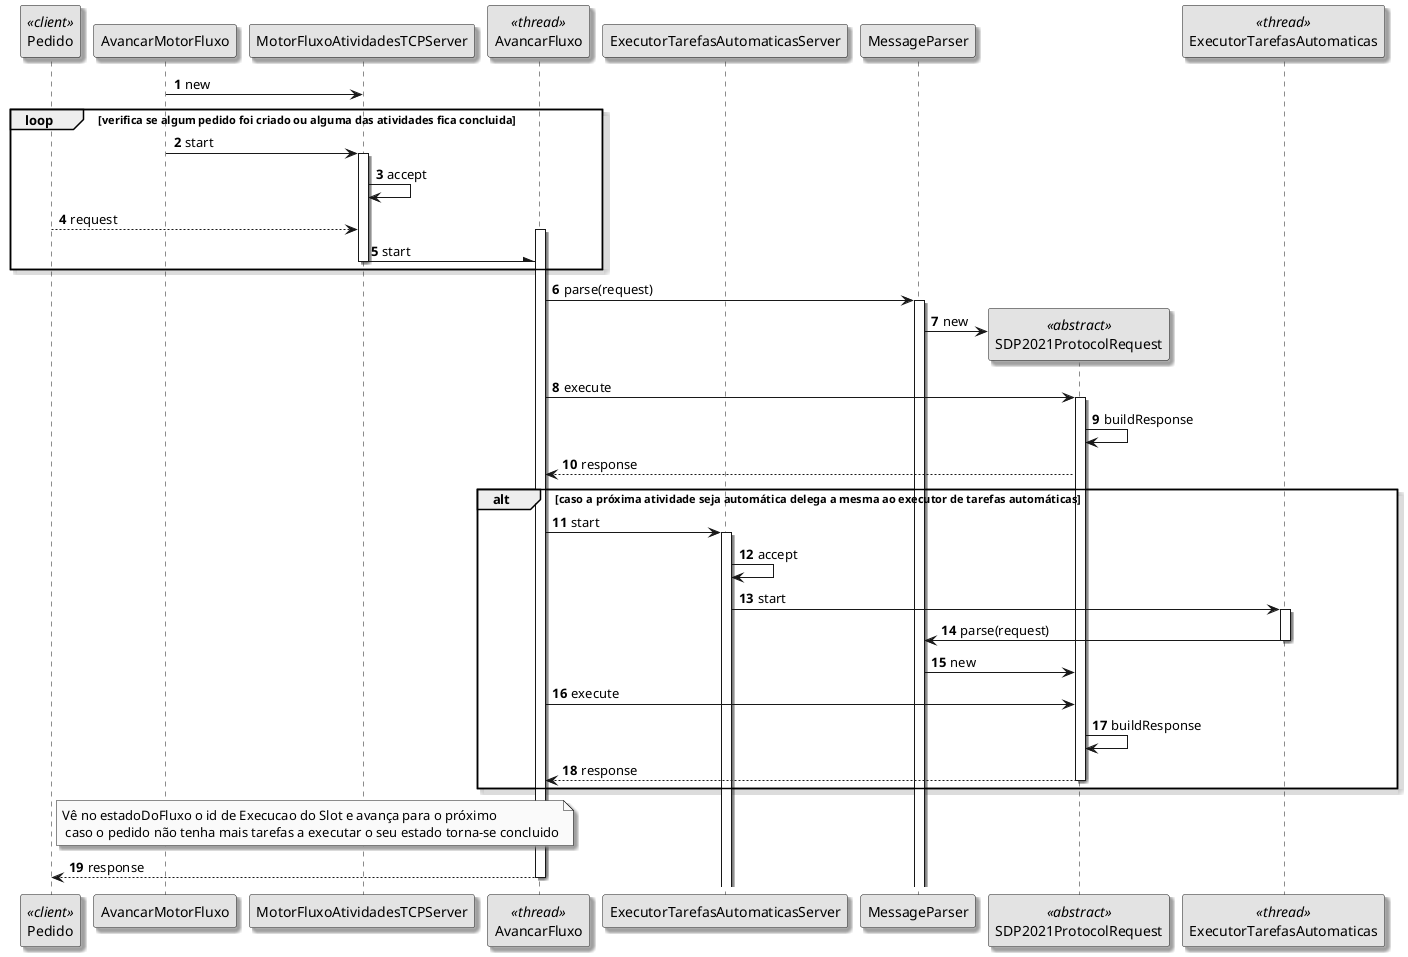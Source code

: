 @startuml AvancarMotorFluxo.svg
'http://plantuml.com/skinparam.html
skinparam handwritten false
skinparam monochrome true
skinparam packageStyle rect
skinparam defaultFontName FG Virgil
skinparam shadowing true
autonumber

participant Pedido <<client>>
AvancarMotorFluxo -> MotorFluxoAtividadesTCPServer : new
loop verifica se algum pedido foi criado ou alguma das atividades fica concluida
AvancarMotorFluxo -> MotorFluxoAtividadesTCPServer: start
activate MotorFluxoAtividadesTCPServer
MotorFluxoAtividadesTCPServer -> MotorFluxoAtividadesTCPServer: accept

Pedido --> MotorFluxoAtividadesTCPServer: request

participant AvancarFluxo <<thread>>
activate AvancarFluxo
MotorFluxoAtividadesTCPServer -\ AvancarFluxo: start
deactivate MotorFluxoAtividadesTCPServer
end
participant ExecutorTarefasAutomaticasServer

AvancarFluxo -> MessageParser:parse(request)
activate MessageParser
create SDP2021ProtocolRequest <<abstract>>
MessageParser -> SDP2021ProtocolRequest:new

AvancarFluxo -> SDP2021ProtocolRequest: execute
activate SDP2021ProtocolRequest

SDP2021ProtocolRequest -> SDP2021ProtocolRequest:buildResponse

SDP2021ProtocolRequest --> AvancarFluxo: response

alt caso a próxima atividade seja automática delega a mesma ao executor de tarefas automáticas

AvancarFluxo->ExecutorTarefasAutomaticasServer: start
activate ExecutorTarefasAutomaticasServer
ExecutorTarefasAutomaticasServer->ExecutorTarefasAutomaticasServer: accept

participant ExecutorTarefasAutomaticas <<thread>>
ExecutorTarefasAutomaticasServer->ExecutorTarefasAutomaticas:start
activate ExecutorTarefasAutomaticas

ExecutorTarefasAutomaticas -> MessageParser:parse(request)
deactivate ExecutorTarefasAutomaticas
MessageParser -> SDP2021ProtocolRequest:new

AvancarFluxo -> SDP2021ProtocolRequest: execute

SDP2021ProtocolRequest -> SDP2021ProtocolRequest:buildResponse

SDP2021ProtocolRequest --> AvancarFluxo: response
deactivate SDP2021ProtocolRequest
end
note right of Pedido: Vê no estadoDoFluxo o id de Execucao do Slot e avança para o próximo\n caso o pedido não tenha mais tarefas a executar o seu estado torna-se concluido
AvancarFluxo --> Pedido: response
deactivate AvancarFluxo
@enduml